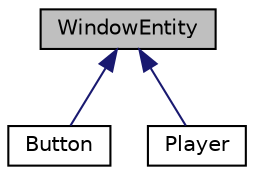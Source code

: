 digraph "WindowEntity"
{
  edge [fontname="Helvetica",fontsize="10",labelfontname="Helvetica",labelfontsize="10"];
  node [fontname="Helvetica",fontsize="10",shape=record];
  Node1 [label="WindowEntity",height=0.2,width=0.4,color="black", fillcolor="grey75", style="filled" fontcolor="black"];
  Node1 -> Node2 [dir="back",color="midnightblue",fontsize="10",style="solid",fontname="Helvetica"];
  Node2 [label="Button",height=0.2,width=0.4,color="black", fillcolor="white", style="filled",URL="$class_button.html",tooltip="The Button class is a simple UI element that does exactly what it mean. "];
  Node1 -> Node3 [dir="back",color="midnightblue",fontsize="10",style="solid",fontname="Helvetica"];
  Node3 [label="Player",height=0.2,width=0.4,color="black", fillcolor="white", style="filled",URL="$class_player.html"];
}
